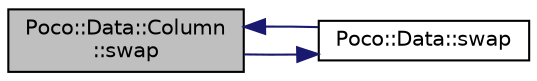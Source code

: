 digraph "Poco::Data::Column::swap"
{
 // LATEX_PDF_SIZE
  edge [fontname="Helvetica",fontsize="10",labelfontname="Helvetica",labelfontsize="10"];
  node [fontname="Helvetica",fontsize="10",shape=record];
  rankdir="LR";
  Node1 [label="Poco::Data::Column\l::swap",height=0.2,width=0.4,color="black", fillcolor="grey75", style="filled", fontcolor="black",tooltip="Swaps the column with another one."];
  Node1 -> Node2 [color="midnightblue",fontsize="10",style="solid"];
  Node2 [label="Poco::Data::swap",height=0.2,width=0.4,color="black", fillcolor="white", style="filled",URL="$namespacePoco_1_1Data.html#a864cd370935713b33ec4d76f1e89ec0b",tooltip=" "];
  Node2 -> Node1 [color="midnightblue",fontsize="10",style="solid"];
}
